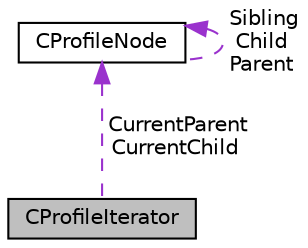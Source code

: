 digraph "CProfileIterator"
{
  edge [fontname="Helvetica",fontsize="10",labelfontname="Helvetica",labelfontsize="10"];
  node [fontname="Helvetica",fontsize="10",shape=record];
  Node1 [label="CProfileIterator",height=0.2,width=0.4,color="black", fillcolor="grey75", style="filled", fontcolor="black"];
  Node2 -> Node1 [dir="back",color="darkorchid3",fontsize="10",style="dashed",label=" CurrentParent\nCurrentChild" ,fontname="Helvetica"];
  Node2 [label="CProfileNode",height=0.2,width=0.4,color="black", fillcolor="white", style="filled",URL="$db/d68/class_c_profile_node.html",tooltip="A node in the Profile Hierarchy Tree. "];
  Node2 -> Node2 [dir="back",color="darkorchid3",fontsize="10",style="dashed",label=" Sibling\nChild\nParent" ,fontname="Helvetica"];
}
